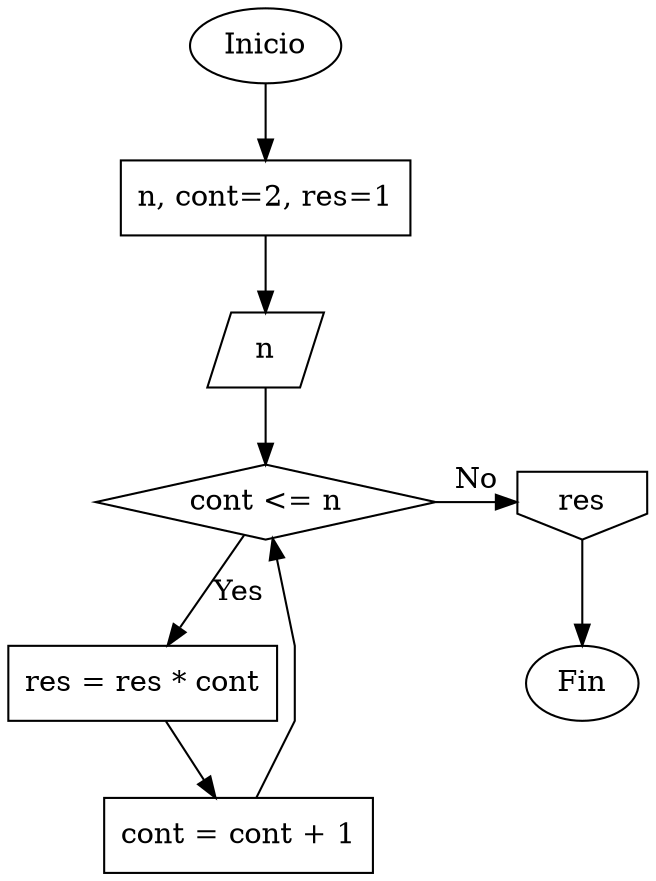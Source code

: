 digraph {
	graph [splines=polyline]
	1 [label=Inicio shape=ellipse]
	2 [label="n, cont=2, res=1" shape=rectangle]
	3 [label=n shape=parallelogram]
	{
		rank=same
		4 [label="cont <= n" shape=diamond]
		7 [label=res shape=invhouse]
	}
	5 [label="res = res * cont" shape=rectangle]
	6 [label="cont = cont + 1" shape=rectangle]
	8 [label=Fin shape=ellipse]
	1 -> 2
	2 -> 3
	3 -> 4
	4 -> 5 [label=Yes]
	5 -> 6
	6 -> 4
	4 -> 7 [label=No]
	7 -> 8
}
